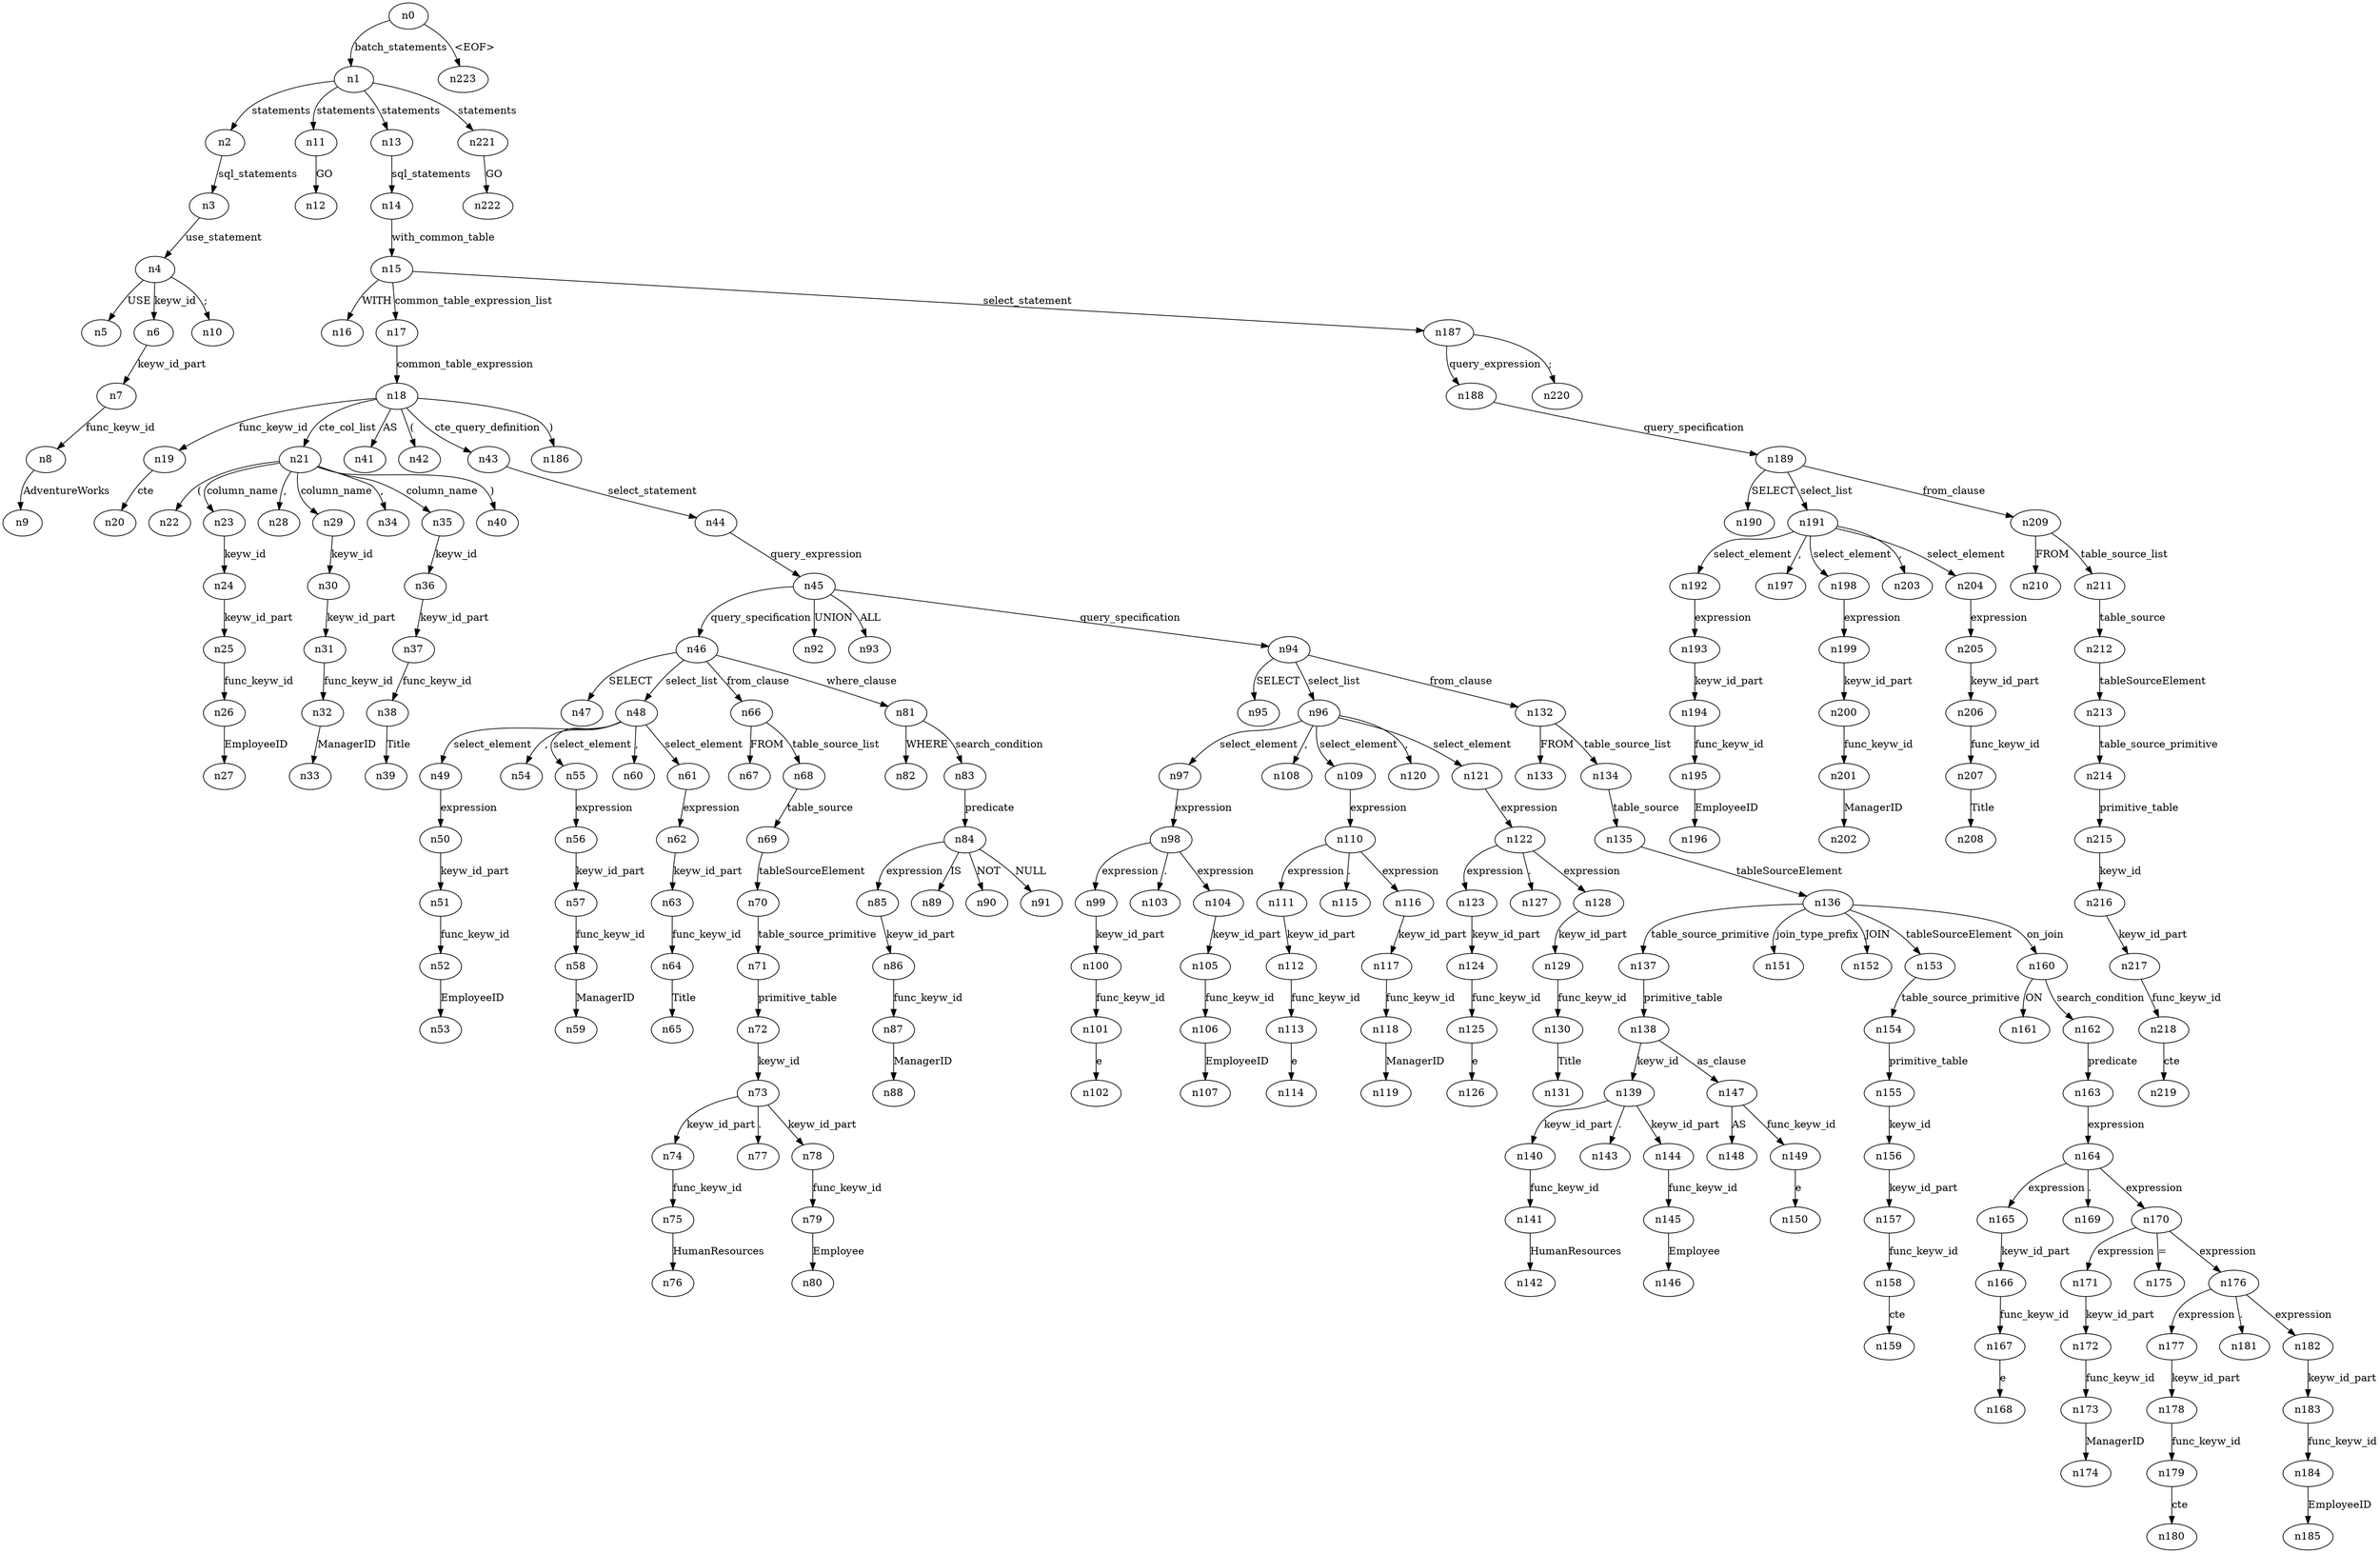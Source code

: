 digraph ParseTree {
  n0 -> n1 [label="batch_statements"];
  n1 -> n2 [label="statements"];
  n2 -> n3 [label="sql_statements"];
  n3 -> n4 [label="use_statement"];
  n4 -> n5 [label="USE"];
  n4 -> n6 [label="keyw_id"];
  n6 -> n7 [label="keyw_id_part"];
  n7 -> n8 [label="func_keyw_id"];
  n8 -> n9 [label="AdventureWorks"];
  n4 -> n10 [label=";"];
  n1 -> n11 [label="statements"];
  n11 -> n12 [label="GO"];
  n1 -> n13 [label="statements"];
  n13 -> n14 [label="sql_statements"];
  n14 -> n15 [label="with_common_table"];
  n15 -> n16 [label="WITH"];
  n15 -> n17 [label="common_table_expression_list"];
  n17 -> n18 [label="common_table_expression"];
  n18 -> n19 [label="func_keyw_id"];
  n19 -> n20 [label="cte"];
  n18 -> n21 [label="cte_col_list"];
  n21 -> n22 [label="("];
  n21 -> n23 [label="column_name"];
  n23 -> n24 [label="keyw_id"];
  n24 -> n25 [label="keyw_id_part"];
  n25 -> n26 [label="func_keyw_id"];
  n26 -> n27 [label="EmployeeID"];
  n21 -> n28 [label=","];
  n21 -> n29 [label="column_name"];
  n29 -> n30 [label="keyw_id"];
  n30 -> n31 [label="keyw_id_part"];
  n31 -> n32 [label="func_keyw_id"];
  n32 -> n33 [label="ManagerID"];
  n21 -> n34 [label=","];
  n21 -> n35 [label="column_name"];
  n35 -> n36 [label="keyw_id"];
  n36 -> n37 [label="keyw_id_part"];
  n37 -> n38 [label="func_keyw_id"];
  n38 -> n39 [label="Title"];
  n21 -> n40 [label=")"];
  n18 -> n41 [label="AS"];
  n18 -> n42 [label="("];
  n18 -> n43 [label="cte_query_definition"];
  n43 -> n44 [label="select_statement"];
  n44 -> n45 [label="query_expression"];
  n45 -> n46 [label="query_specification"];
  n46 -> n47 [label="SELECT"];
  n46 -> n48 [label="select_list"];
  n48 -> n49 [label="select_element"];
  n49 -> n50 [label="expression"];
  n50 -> n51 [label="keyw_id_part"];
  n51 -> n52 [label="func_keyw_id"];
  n52 -> n53 [label="EmployeeID"];
  n48 -> n54 [label=","];
  n48 -> n55 [label="select_element"];
  n55 -> n56 [label="expression"];
  n56 -> n57 [label="keyw_id_part"];
  n57 -> n58 [label="func_keyw_id"];
  n58 -> n59 [label="ManagerID"];
  n48 -> n60 [label=","];
  n48 -> n61 [label="select_element"];
  n61 -> n62 [label="expression"];
  n62 -> n63 [label="keyw_id_part"];
  n63 -> n64 [label="func_keyw_id"];
  n64 -> n65 [label="Title"];
  n46 -> n66 [label="from_clause"];
  n66 -> n67 [label="FROM"];
  n66 -> n68 [label="table_source_list"];
  n68 -> n69 [label="table_source"];
  n69 -> n70 [label="tableSourceElement"];
  n70 -> n71 [label="table_source_primitive"];
  n71 -> n72 [label="primitive_table"];
  n72 -> n73 [label="keyw_id"];
  n73 -> n74 [label="keyw_id_part"];
  n74 -> n75 [label="func_keyw_id"];
  n75 -> n76 [label="HumanResources"];
  n73 -> n77 [label="."];
  n73 -> n78 [label="keyw_id_part"];
  n78 -> n79 [label="func_keyw_id"];
  n79 -> n80 [label="Employee"];
  n46 -> n81 [label="where_clause"];
  n81 -> n82 [label="WHERE"];
  n81 -> n83 [label="search_condition"];
  n83 -> n84 [label="predicate"];
  n84 -> n85 [label="expression"];
  n85 -> n86 [label="keyw_id_part"];
  n86 -> n87 [label="func_keyw_id"];
  n87 -> n88 [label="ManagerID"];
  n84 -> n89 [label="IS"];
  n84 -> n90 [label="NOT"];
  n84 -> n91 [label="NULL"];
  n45 -> n92 [label="UNION"];
  n45 -> n93 [label="ALL"];
  n45 -> n94 [label="query_specification"];
  n94 -> n95 [label="SELECT"];
  n94 -> n96 [label="select_list"];
  n96 -> n97 [label="select_element"];
  n97 -> n98 [label="expression"];
  n98 -> n99 [label="expression"];
  n99 -> n100 [label="keyw_id_part"];
  n100 -> n101 [label="func_keyw_id"];
  n101 -> n102 [label="e"];
  n98 -> n103 [label="."];
  n98 -> n104 [label="expression"];
  n104 -> n105 [label="keyw_id_part"];
  n105 -> n106 [label="func_keyw_id"];
  n106 -> n107 [label="EmployeeID"];
  n96 -> n108 [label=","];
  n96 -> n109 [label="select_element"];
  n109 -> n110 [label="expression"];
  n110 -> n111 [label="expression"];
  n111 -> n112 [label="keyw_id_part"];
  n112 -> n113 [label="func_keyw_id"];
  n113 -> n114 [label="e"];
  n110 -> n115 [label="."];
  n110 -> n116 [label="expression"];
  n116 -> n117 [label="keyw_id_part"];
  n117 -> n118 [label="func_keyw_id"];
  n118 -> n119 [label="ManagerID"];
  n96 -> n120 [label=","];
  n96 -> n121 [label="select_element"];
  n121 -> n122 [label="expression"];
  n122 -> n123 [label="expression"];
  n123 -> n124 [label="keyw_id_part"];
  n124 -> n125 [label="func_keyw_id"];
  n125 -> n126 [label="e"];
  n122 -> n127 [label="."];
  n122 -> n128 [label="expression"];
  n128 -> n129 [label="keyw_id_part"];
  n129 -> n130 [label="func_keyw_id"];
  n130 -> n131 [label="Title"];
  n94 -> n132 [label="from_clause"];
  n132 -> n133 [label="FROM"];
  n132 -> n134 [label="table_source_list"];
  n134 -> n135 [label="table_source"];
  n135 -> n136 [label="tableSourceElement"];
  n136 -> n137 [label="table_source_primitive"];
  n137 -> n138 [label="primitive_table"];
  n138 -> n139 [label="keyw_id"];
  n139 -> n140 [label="keyw_id_part"];
  n140 -> n141 [label="func_keyw_id"];
  n141 -> n142 [label="HumanResources"];
  n139 -> n143 [label="."];
  n139 -> n144 [label="keyw_id_part"];
  n144 -> n145 [label="func_keyw_id"];
  n145 -> n146 [label="Employee"];
  n138 -> n147 [label="as_clause"];
  n147 -> n148 [label="AS"];
  n147 -> n149 [label="func_keyw_id"];
  n149 -> n150 [label="e"];
  n136 -> n151 [label="join_type_prefix"];
  n136 -> n152 [label="JOIN"];
  n136 -> n153 [label="tableSourceElement"];
  n153 -> n154 [label="table_source_primitive"];
  n154 -> n155 [label="primitive_table"];
  n155 -> n156 [label="keyw_id"];
  n156 -> n157 [label="keyw_id_part"];
  n157 -> n158 [label="func_keyw_id"];
  n158 -> n159 [label="cte"];
  n136 -> n160 [label="on_join"];
  n160 -> n161 [label="ON"];
  n160 -> n162 [label="search_condition"];
  n162 -> n163 [label="predicate"];
  n163 -> n164 [label="expression"];
  n164 -> n165 [label="expression"];
  n165 -> n166 [label="keyw_id_part"];
  n166 -> n167 [label="func_keyw_id"];
  n167 -> n168 [label="e"];
  n164 -> n169 [label="."];
  n164 -> n170 [label="expression"];
  n170 -> n171 [label="expression"];
  n171 -> n172 [label="keyw_id_part"];
  n172 -> n173 [label="func_keyw_id"];
  n173 -> n174 [label="ManagerID"];
  n170 -> n175 [label="="];
  n170 -> n176 [label="expression"];
  n176 -> n177 [label="expression"];
  n177 -> n178 [label="keyw_id_part"];
  n178 -> n179 [label="func_keyw_id"];
  n179 -> n180 [label="cte"];
  n176 -> n181 [label="."];
  n176 -> n182 [label="expression"];
  n182 -> n183 [label="keyw_id_part"];
  n183 -> n184 [label="func_keyw_id"];
  n184 -> n185 [label="EmployeeID"];
  n18 -> n186 [label=")"];
  n15 -> n187 [label="select_statement"];
  n187 -> n188 [label="query_expression"];
  n188 -> n189 [label="query_specification"];
  n189 -> n190 [label="SELECT"];
  n189 -> n191 [label="select_list"];
  n191 -> n192 [label="select_element"];
  n192 -> n193 [label="expression"];
  n193 -> n194 [label="keyw_id_part"];
  n194 -> n195 [label="func_keyw_id"];
  n195 -> n196 [label="EmployeeID"];
  n191 -> n197 [label=","];
  n191 -> n198 [label="select_element"];
  n198 -> n199 [label="expression"];
  n199 -> n200 [label="keyw_id_part"];
  n200 -> n201 [label="func_keyw_id"];
  n201 -> n202 [label="ManagerID"];
  n191 -> n203 [label=","];
  n191 -> n204 [label="select_element"];
  n204 -> n205 [label="expression"];
  n205 -> n206 [label="keyw_id_part"];
  n206 -> n207 [label="func_keyw_id"];
  n207 -> n208 [label="Title"];
  n189 -> n209 [label="from_clause"];
  n209 -> n210 [label="FROM"];
  n209 -> n211 [label="table_source_list"];
  n211 -> n212 [label="table_source"];
  n212 -> n213 [label="tableSourceElement"];
  n213 -> n214 [label="table_source_primitive"];
  n214 -> n215 [label="primitive_table"];
  n215 -> n216 [label="keyw_id"];
  n216 -> n217 [label="keyw_id_part"];
  n217 -> n218 [label="func_keyw_id"];
  n218 -> n219 [label="cte"];
  n187 -> n220 [label=";"];
  n1 -> n221 [label="statements"];
  n221 -> n222 [label="GO"];
  n0 -> n223 [label="<EOF>"];
}